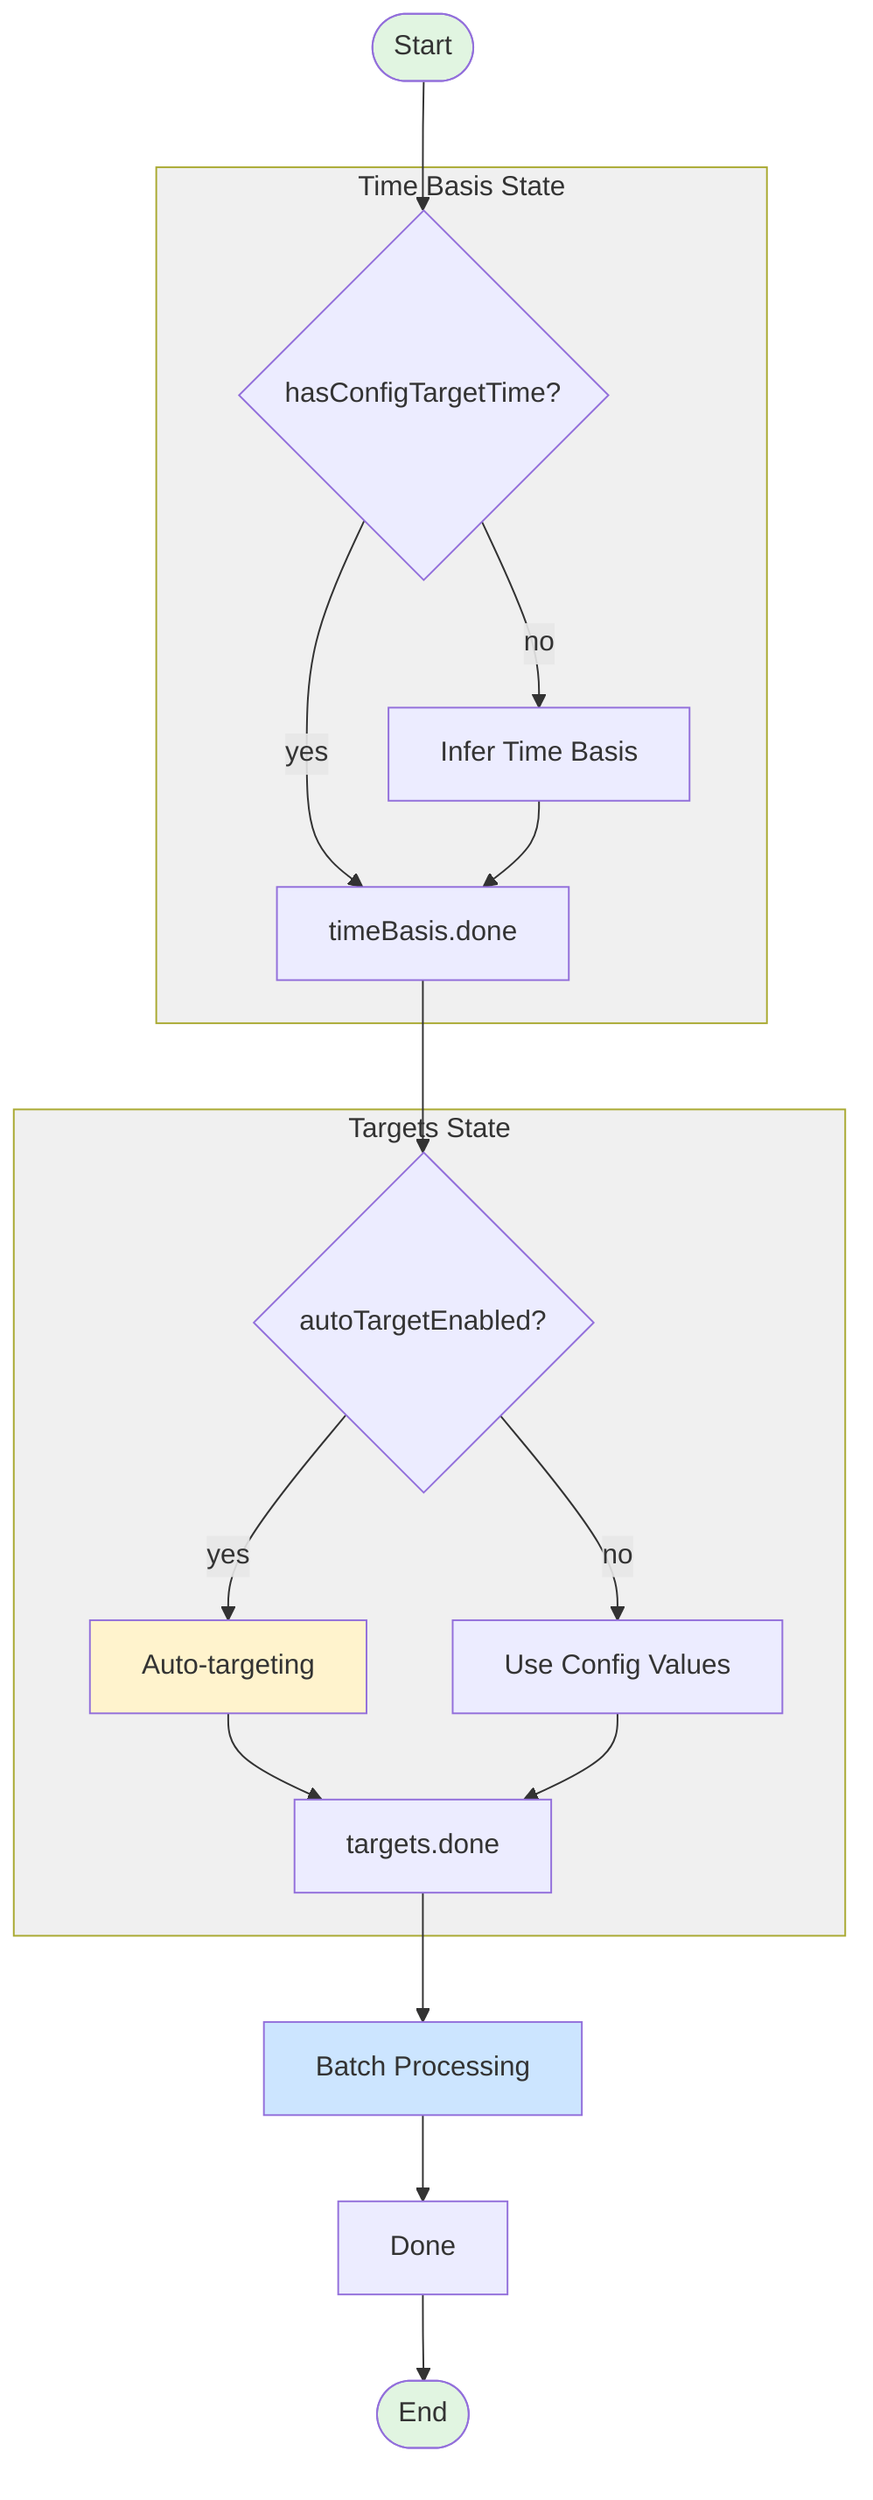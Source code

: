 graph TD
    Start([Start]) --> timeBasis.decide

    subgraph timeBasis[Time Basis State]
        timeBasis.decide{hasConfigTargetTime?}
        timeBasis.decide -->|yes| timeBasis.done
        timeBasis.decide -->|no| timeBasis.infer[Infer Time Basis]
        timeBasis.infer --> timeBasis.done
    end

    timeBasis.done --> targets.decide

    subgraph targets[Targets State]
        targets.decide{autoTargetEnabled?}
        targets.decide -->|yes| targets.auto[Auto-targeting]
        targets.decide -->|no| targets.useConfig[Use Config Values]
        targets.auto --> targets.done
        targets.useConfig --> targets.done
    end

    targets.done --> batch[Batch Processing]
    batch --> done[Done]
    done --> End([End])

    style Start fill:#e1f5e1
    style End fill:#e1f5e1
    style targets.auto fill:#fff3cd
    style batch fill:#cce5ff
    style timeBasis fill:#f0f0f0
    style targets fill:#f0f0f0